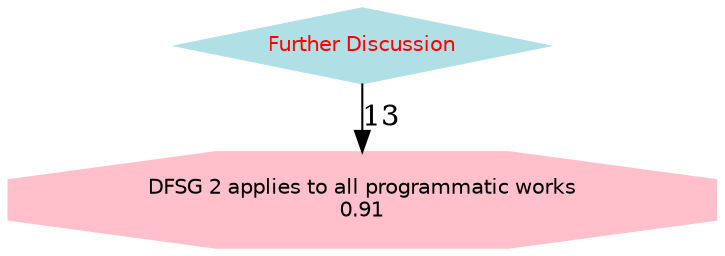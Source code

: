 digraph Results {
  ranksep=0.25;
 "DFSG 2 applies to all programmatic works\n0.91" [ style="filled" , color="pink", shape=octagon, fontname="Helvetica", fontsize=10  ];
 "Further Discussion" -> "DFSG 2 applies to all programmatic works\n0.91" [ label="13" ];
 "Further Discussion" [ style="filled" , color="powderblue", shape=egg, fontcolor="Navy Blue", shape=diamond, fontcolor="Red", fontname="Helvetica", fontsize=10  ];
}
